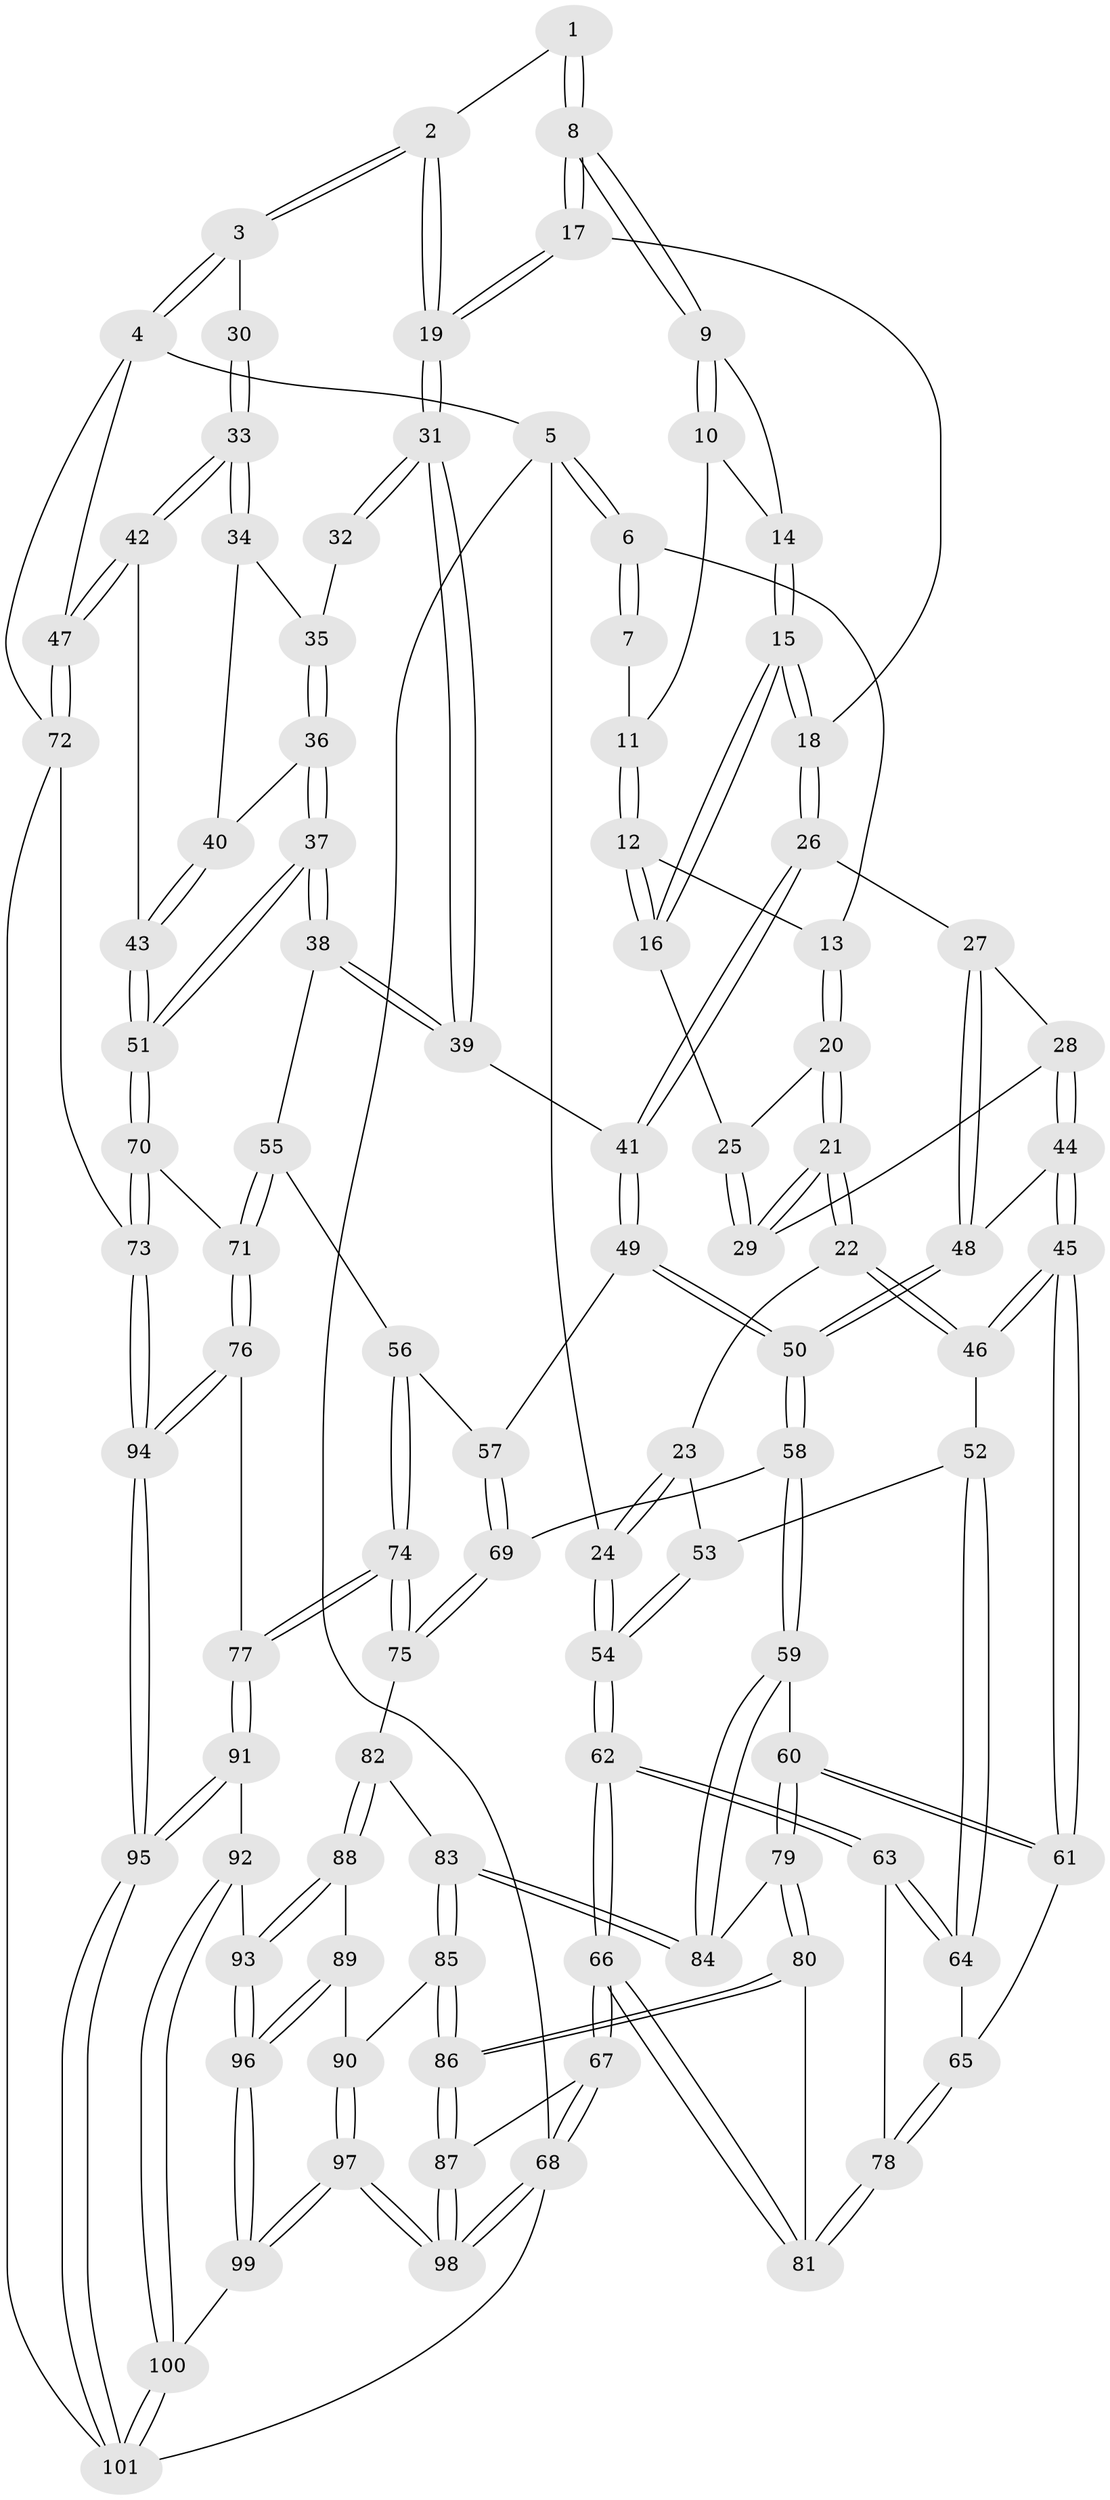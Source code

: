 // Generated by graph-tools (version 1.1) at 2025/17/03/09/25 04:17:15]
// undirected, 101 vertices, 249 edges
graph export_dot {
graph [start="1"]
  node [color=gray90,style=filled];
  1 [pos="+0.7030109318563783+0"];
  2 [pos="+1+0"];
  3 [pos="+1+0"];
  4 [pos="+1+0"];
  5 [pos="+0+0"];
  6 [pos="+0.044278054108786824+0"];
  7 [pos="+0.43993626107406086+0"];
  8 [pos="+0.6853012824885495+0.1939729561220842"];
  9 [pos="+0.629850043532313+0.15628488968661053"];
  10 [pos="+0.47803199996046936+0.004765090557495691"];
  11 [pos="+0.4511223310856651+0"];
  12 [pos="+0.3872930330533012+0.16739507014200372"];
  13 [pos="+0.19732288014555047+0.155313176078721"];
  14 [pos="+0.49531550962470927+0.13710277554878048"];
  15 [pos="+0.4815615198270103+0.26402038598079014"];
  16 [pos="+0.4417086860431534+0.2457295781044828"];
  17 [pos="+0.7035122876123227+0.25292724042068915"];
  18 [pos="+0.485855218651926+0.26964825518207947"];
  19 [pos="+0.7190563289584316+0.2645634460631202"];
  20 [pos="+0.20576049055901913+0.2226615011387887"];
  21 [pos="+0.19336869614192007+0.313194730637087"];
  22 [pos="+0.18568364617522307+0.32330954579242943"];
  23 [pos="+0.1456963892445657+0.3465688759286427"];
  24 [pos="+0+0.2734613993049639"];
  25 [pos="+0.4016066090991665+0.250012108187191"];
  26 [pos="+0.4652824125079191+0.3366315503595098"];
  27 [pos="+0.4005165573334019+0.3736066221011146"];
  28 [pos="+0.3420187388026396+0.36996603398305977"];
  29 [pos="+0.2922283893530081+0.34289491077196943"];
  30 [pos="+0.924808320582824+0.19052136396628647"];
  31 [pos="+0.7201369229345632+0.266068794327073"];
  32 [pos="+0.8108045737503644+0.2691899305188698"];
  33 [pos="+1+0.3573353191142956"];
  34 [pos="+0.9246415770676533+0.3338521392212517"];
  35 [pos="+0.8856429273774185+0.3157506720300479"];
  36 [pos="+0.8549124192423389+0.4328375973653634"];
  37 [pos="+0.8010310314320931+0.49917244447002146"];
  38 [pos="+0.7599893807788769+0.4763502368096815"];
  39 [pos="+0.7151993555354538+0.3411775967514423"];
  40 [pos="+0.8786598567338353+0.41348248593219855"];
  41 [pos="+0.5340207484904799+0.4563717249768231"];
  42 [pos="+1+0.4007006696724805"];
  43 [pos="+1+0.41170278194113247"];
  44 [pos="+0.31014017836300817+0.491070832320807"];
  45 [pos="+0.2916730503681879+0.523449945940851"];
  46 [pos="+0.2748094453173246+0.5056206300593015"];
  47 [pos="+1+0.4099364628151419"];
  48 [pos="+0.397848646442213+0.42779164477867593"];
  49 [pos="+0.532248118829872+0.47199575045502085"];
  50 [pos="+0.4362052740247508+0.5285027474414287"];
  51 [pos="+0.8214326497345098+0.5172378481302552"];
  52 [pos="+0.11393975422209895+0.49234475371719927"];
  53 [pos="+0.1267472287679104+0.4007961457753074"];
  54 [pos="+0+0.5187816931034726"];
  55 [pos="+0.7025226479585333+0.5191816992439225"];
  56 [pos="+0.6166019230610782+0.5492093386125695"];
  57 [pos="+0.582102090714027+0.5265903581645105"];
  58 [pos="+0.4337847134055645+0.5318454481441087"];
  59 [pos="+0.36201664009987217+0.5700215700576376"];
  60 [pos="+0.3372297006927322+0.5628687781567514"];
  61 [pos="+0.296512209731281+0.538797064170592"];
  62 [pos="+0+0.6652118151792508"];
  63 [pos="+0.03943808957521861+0.5826000522035021"];
  64 [pos="+0.10234839823167367+0.5160744040139023"];
  65 [pos="+0.24291957251301946+0.5752664360569415"];
  66 [pos="+0+0.7234934154617259"];
  67 [pos="+0+0.7797267252409656"];
  68 [pos="+0+1"];
  69 [pos="+0.4997179754162664+0.6096386155009081"];
  70 [pos="+0.8846986527470087+0.6941229731452594"];
  71 [pos="+0.7155025217029208+0.7446019021579184"];
  72 [pos="+1+0.7429076019540034"];
  73 [pos="+1+0.7584866716039196"];
  74 [pos="+0.5987665965998769+0.716399216197098"];
  75 [pos="+0.5268977776034169+0.7147239544181476"];
  76 [pos="+0.6889847035976758+0.758761288021536"];
  77 [pos="+0.6697806447971337+0.7614204338463648"];
  78 [pos="+0.19416242981778326+0.6461619348278763"];
  79 [pos="+0.27124323806880035+0.7027714361940884"];
  80 [pos="+0.22791443910531708+0.7324717716205624"];
  81 [pos="+0.20915972794428714+0.7028645095812908"];
  82 [pos="+0.5014168353192533+0.7241987193885674"];
  83 [pos="+0.40363286487452454+0.6856406478399415"];
  84 [pos="+0.40104802251104366+0.6825642327863048"];
  85 [pos="+0.3072964889409693+0.8261355215140647"];
  86 [pos="+0.2313145611107374+0.8152930813466644"];
  87 [pos="+0.22145042679040625+0.8238326671474068"];
  88 [pos="+0.4508895469165872+0.8356235962973524"];
  89 [pos="+0.3724766136511239+0.856407475451419"];
  90 [pos="+0.3499552795245279+0.8522212852945406"];
  91 [pos="+0.639996373601806+0.8401697972939339"];
  92 [pos="+0.5659372020946588+0.9184863048902415"];
  93 [pos="+0.5155455588067359+0.9143067320711961"];
  94 [pos="+0.8389570172625553+0.9944477390865847"];
  95 [pos="+0.7939222411106409+1"];
  96 [pos="+0.4275754324125938+1"];
  97 [pos="+0.26032731268829307+1"];
  98 [pos="+0.13595074862007106+1"];
  99 [pos="+0.3666945616330566+1"];
  100 [pos="+0.6926662141326033+1"];
  101 [pos="+0.772961391526029+1"];
  1 -- 2;
  1 -- 8;
  1 -- 8;
  2 -- 3;
  2 -- 3;
  2 -- 19;
  2 -- 19;
  3 -- 4;
  3 -- 4;
  3 -- 30;
  4 -- 5;
  4 -- 47;
  4 -- 72;
  5 -- 6;
  5 -- 6;
  5 -- 24;
  5 -- 68;
  6 -- 7;
  6 -- 7;
  6 -- 13;
  7 -- 11;
  8 -- 9;
  8 -- 9;
  8 -- 17;
  8 -- 17;
  9 -- 10;
  9 -- 10;
  9 -- 14;
  10 -- 11;
  10 -- 14;
  11 -- 12;
  11 -- 12;
  12 -- 13;
  12 -- 16;
  12 -- 16;
  13 -- 20;
  13 -- 20;
  14 -- 15;
  14 -- 15;
  15 -- 16;
  15 -- 16;
  15 -- 18;
  15 -- 18;
  16 -- 25;
  17 -- 18;
  17 -- 19;
  17 -- 19;
  18 -- 26;
  18 -- 26;
  19 -- 31;
  19 -- 31;
  20 -- 21;
  20 -- 21;
  20 -- 25;
  21 -- 22;
  21 -- 22;
  21 -- 29;
  21 -- 29;
  22 -- 23;
  22 -- 46;
  22 -- 46;
  23 -- 24;
  23 -- 24;
  23 -- 53;
  24 -- 54;
  24 -- 54;
  25 -- 29;
  25 -- 29;
  26 -- 27;
  26 -- 41;
  26 -- 41;
  27 -- 28;
  27 -- 48;
  27 -- 48;
  28 -- 29;
  28 -- 44;
  28 -- 44;
  30 -- 33;
  30 -- 33;
  31 -- 32;
  31 -- 32;
  31 -- 39;
  31 -- 39;
  32 -- 35;
  33 -- 34;
  33 -- 34;
  33 -- 42;
  33 -- 42;
  34 -- 35;
  34 -- 40;
  35 -- 36;
  35 -- 36;
  36 -- 37;
  36 -- 37;
  36 -- 40;
  37 -- 38;
  37 -- 38;
  37 -- 51;
  37 -- 51;
  38 -- 39;
  38 -- 39;
  38 -- 55;
  39 -- 41;
  40 -- 43;
  40 -- 43;
  41 -- 49;
  41 -- 49;
  42 -- 43;
  42 -- 47;
  42 -- 47;
  43 -- 51;
  43 -- 51;
  44 -- 45;
  44 -- 45;
  44 -- 48;
  45 -- 46;
  45 -- 46;
  45 -- 61;
  45 -- 61;
  46 -- 52;
  47 -- 72;
  47 -- 72;
  48 -- 50;
  48 -- 50;
  49 -- 50;
  49 -- 50;
  49 -- 57;
  50 -- 58;
  50 -- 58;
  51 -- 70;
  51 -- 70;
  52 -- 53;
  52 -- 64;
  52 -- 64;
  53 -- 54;
  53 -- 54;
  54 -- 62;
  54 -- 62;
  55 -- 56;
  55 -- 71;
  55 -- 71;
  56 -- 57;
  56 -- 74;
  56 -- 74;
  57 -- 69;
  57 -- 69;
  58 -- 59;
  58 -- 59;
  58 -- 69;
  59 -- 60;
  59 -- 84;
  59 -- 84;
  60 -- 61;
  60 -- 61;
  60 -- 79;
  60 -- 79;
  61 -- 65;
  62 -- 63;
  62 -- 63;
  62 -- 66;
  62 -- 66;
  63 -- 64;
  63 -- 64;
  63 -- 78;
  64 -- 65;
  65 -- 78;
  65 -- 78;
  66 -- 67;
  66 -- 67;
  66 -- 81;
  66 -- 81;
  67 -- 68;
  67 -- 68;
  67 -- 87;
  68 -- 98;
  68 -- 98;
  68 -- 101;
  69 -- 75;
  69 -- 75;
  70 -- 71;
  70 -- 73;
  70 -- 73;
  71 -- 76;
  71 -- 76;
  72 -- 73;
  72 -- 101;
  73 -- 94;
  73 -- 94;
  74 -- 75;
  74 -- 75;
  74 -- 77;
  74 -- 77;
  75 -- 82;
  76 -- 77;
  76 -- 94;
  76 -- 94;
  77 -- 91;
  77 -- 91;
  78 -- 81;
  78 -- 81;
  79 -- 80;
  79 -- 80;
  79 -- 84;
  80 -- 81;
  80 -- 86;
  80 -- 86;
  82 -- 83;
  82 -- 88;
  82 -- 88;
  83 -- 84;
  83 -- 84;
  83 -- 85;
  83 -- 85;
  85 -- 86;
  85 -- 86;
  85 -- 90;
  86 -- 87;
  86 -- 87;
  87 -- 98;
  87 -- 98;
  88 -- 89;
  88 -- 93;
  88 -- 93;
  89 -- 90;
  89 -- 96;
  89 -- 96;
  90 -- 97;
  90 -- 97;
  91 -- 92;
  91 -- 95;
  91 -- 95;
  92 -- 93;
  92 -- 100;
  92 -- 100;
  93 -- 96;
  93 -- 96;
  94 -- 95;
  94 -- 95;
  95 -- 101;
  95 -- 101;
  96 -- 99;
  96 -- 99;
  97 -- 98;
  97 -- 98;
  97 -- 99;
  97 -- 99;
  99 -- 100;
  100 -- 101;
  100 -- 101;
}
